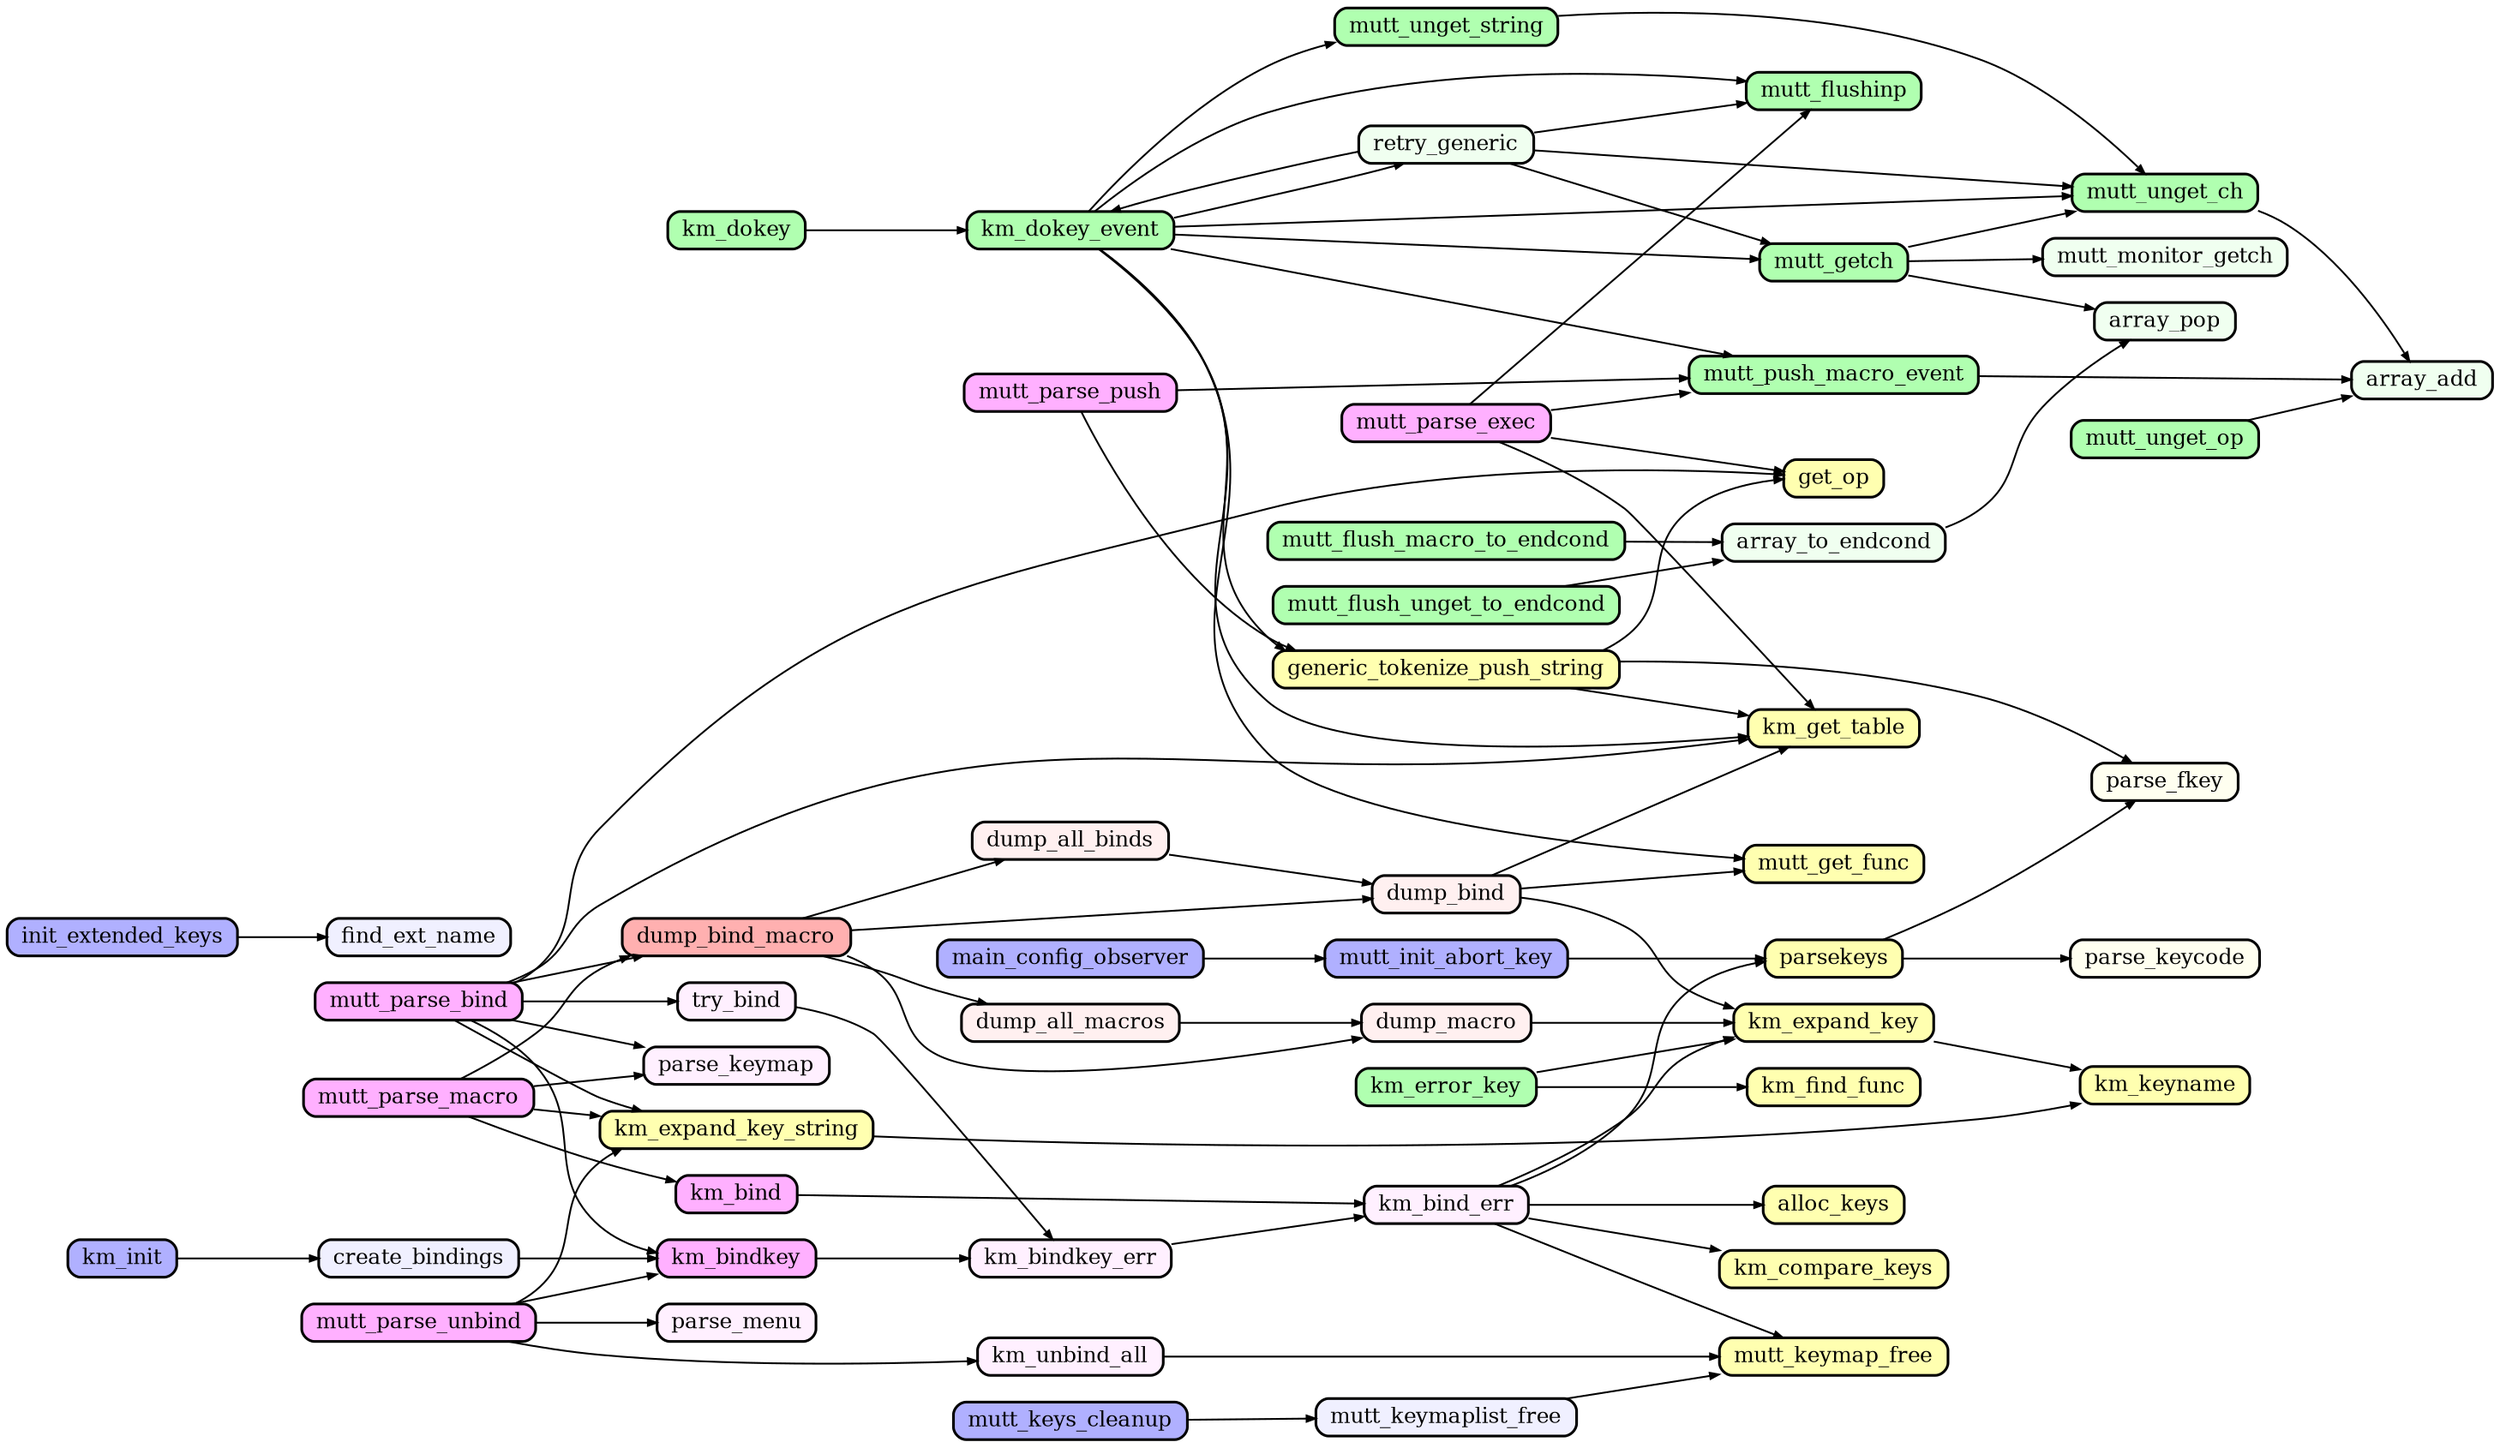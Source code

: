 digraph callgraph {
	graph [
		rankdir="LR"
		nodesep="0.2"
		ranksep="0.5"
		compound="true"
	]

	node [
		shape="Mrecord"
		fontsize="12"
		fillcolor="#ffffff"
		style="filled"
		height="0.2"
		penwidth="1.5"
		color="black"
	]

	edge [
		penwidth="1.0"
		arrowsize="0.5"
	]

	// key/dump.c
	node [ fillcolor="#ffb0b0" ]
	dump_bind_macro
	node [ fillcolor="#fff0f0" ]
	dump_bind
	dump_all_binds
	dump_macro
	dump_all_macros

	// key/get.c
	node [ fillcolor="#b0ffb0" ]
	mutt_flushinp
	mutt_unget_ch
	mutt_unget_op
	mutt_unget_string
	mutt_push_macro_event
	mutt_flush_macro_to_endcond
	mutt_flush_unget_to_endcond
	mutt_getch
	km_error_key
	km_dokey_event
	km_dokey
	node [ fillcolor="#f0fff0" ]
	array_pop
	array_add
	array_to_endcond
	mutt_monitor_getch
	retry_generic

	// key/init.c
	node [ fillcolor="#b0b0ff" ]
	init_extended_keys
	km_init
	mutt_keys_cleanup
	mutt_init_abort_key
	main_config_observer
	node [ fillcolor="#f0f0ff" ]
	find_ext_name
	create_bindings
	mutt_keymaplist_free

	// key/lib.c
	node [ fillcolor="#ffffb0" ]
	mutt_keymap_free
	alloc_keys
	parsekeys
	km_compare_keys
	get_op
	mutt_get_func
	generic_tokenize_push_string
	km_keyname
	km_expand_key
	km_expand_key_string
	km_find_func
	km_get_table
	node [ fillcolor="#fffff0" ]
	parse_fkey
	parse_keycode

	// key/parse.c
	node [ fillcolor="#ffb0ff" ]
	km_bind
	km_bindkey
	mutt_parse_push
	mutt_parse_bind
	mutt_parse_unbind
	mutt_parse_macro
	mutt_parse_exec
	node [ fillcolor="#fff0ff" ]
	km_bind_err
	km_bindkey_err
	km_unbind_all
	parse_keymap
	parse_menu
	try_bind

	// key/dump.c
	dump_all_binds               -> dump_bind
	dump_all_macros              -> dump_macro
	dump_bind                    -> km_expand_key
	dump_bind                    -> km_get_table
	dump_bind                    -> mutt_get_func
	dump_bind_macro              -> dump_all_binds
	dump_bind_macro              -> dump_all_macros
	dump_bind_macro              -> dump_bind
	dump_bind_macro              -> dump_macro
	dump_macro                   -> km_expand_key
	mutt_parse_bind              -> dump_bind_macro
	mutt_parse_macro             -> dump_bind_macro

	// key/get.c
	array_to_endcond             -> array_pop
	km_dokey                     -> km_dokey_event
	km_dokey_event               -> generic_tokenize_push_string
	km_dokey_event               -> km_get_table
	km_dokey_event               -> mutt_flushinp
	km_dokey_event               -> mutt_getch
	km_dokey_event               -> mutt_get_func
	km_dokey_event               -> mutt_push_macro_event
	km_dokey_event               -> mutt_unget_ch
	km_dokey_event               -> mutt_unget_string
	km_dokey_event               -> retry_generic
	km_error_key                 -> km_expand_key
	km_error_key                 -> km_find_func
	mutt_flush_macro_to_endcond  -> array_to_endcond
	mutt_flush_unget_to_endcond  -> array_to_endcond
	mutt_getch                   -> array_pop
	mutt_getch                   -> mutt_monitor_getch
	mutt_getch                   -> mutt_unget_ch
	mutt_parse_exec              -> mutt_flushinp
	mutt_parse_exec              -> mutt_push_macro_event
	mutt_parse_push              -> mutt_push_macro_event
	mutt_push_macro_event        -> array_add
	mutt_unget_ch                -> array_add
	mutt_unget_op                -> array_add
	mutt_unget_string            -> mutt_unget_ch
	retry_generic                -> km_dokey_event
	retry_generic                -> mutt_flushinp
	retry_generic                -> mutt_getch
	retry_generic                -> mutt_unget_ch

	// key/lib.c
	generic_tokenize_push_string -> get_op
	generic_tokenize_push_string -> km_get_table
	generic_tokenize_push_string -> parse_fkey
	km_bind_err                  -> alloc_keys
	km_bind_err                  -> km_compare_keys
	km_bind_err                  -> km_expand_key
	km_bind_err                  -> mutt_keymap_free
	km_bind_err                  -> parsekeys
	km_expand_key                -> km_keyname
	km_expand_key_string         -> km_keyname
	km_unbind_all                -> mutt_keymap_free
	mutt_init_abort_key          -> parsekeys
	mutt_keymaplist_free         -> mutt_keymap_free
	mutt_parse_bind              -> get_op
	mutt_parse_bind              -> km_get_table
	mutt_parse_exec              -> get_op
	mutt_parse_exec              -> km_get_table
	mutt_parse_push              -> generic_tokenize_push_string
	parsekeys                    -> parse_fkey
	parsekeys                    -> parse_keycode

	// everything else
	create_bindings              -> km_bindkey
	init_extended_keys           -> find_ext_name
	km_bind                      -> km_bind_err
	km_bindkey                   -> km_bindkey_err
	km_bindkey_err               -> km_bind_err
	km_init                      -> create_bindings
	main_config_observer         -> mutt_init_abort_key
	mutt_keys_cleanup            -> mutt_keymaplist_free
	mutt_parse_bind              -> km_bindkey
	mutt_parse_bind              -> km_expand_key_string
	mutt_parse_bind              -> parse_keymap
	mutt_parse_bind              -> try_bind
	mutt_parse_macro             -> km_bind
	mutt_parse_macro             -> km_expand_key_string
	mutt_parse_macro             -> parse_keymap
	mutt_parse_unbind            -> km_bindkey
	mutt_parse_unbind            -> km_expand_key_string
	mutt_parse_unbind            -> km_unbind_all
	mutt_parse_unbind            -> parse_menu
	try_bind                     -> km_bindkey_err

}
